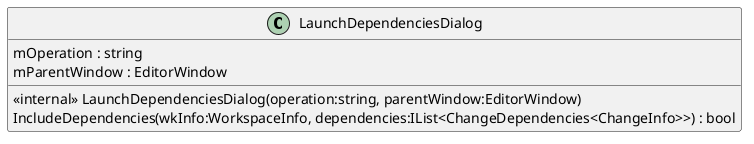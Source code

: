 @startuml
class LaunchDependenciesDialog {
    <<internal>> LaunchDependenciesDialog(operation:string, parentWindow:EditorWindow)
    IncludeDependencies(wkInfo:WorkspaceInfo, dependencies:IList<ChangeDependencies<ChangeInfo>>) : bool
    mOperation : string
    mParentWindow : EditorWindow
}
@enduml
